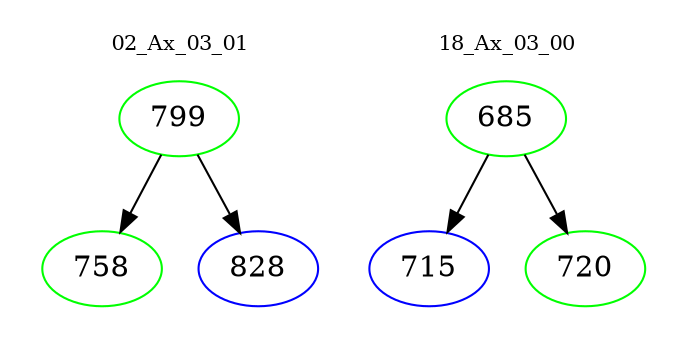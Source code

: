 digraph{
subgraph cluster_0 {
color = white
label = "02_Ax_03_01";
fontsize=10;
T0_799 [label="799", color="green"]
T0_799 -> T0_758 [color="black"]
T0_758 [label="758", color="green"]
T0_799 -> T0_828 [color="black"]
T0_828 [label="828", color="blue"]
}
subgraph cluster_1 {
color = white
label = "18_Ax_03_00";
fontsize=10;
T1_685 [label="685", color="green"]
T1_685 -> T1_715 [color="black"]
T1_715 [label="715", color="blue"]
T1_685 -> T1_720 [color="black"]
T1_720 [label="720", color="green"]
}
}
